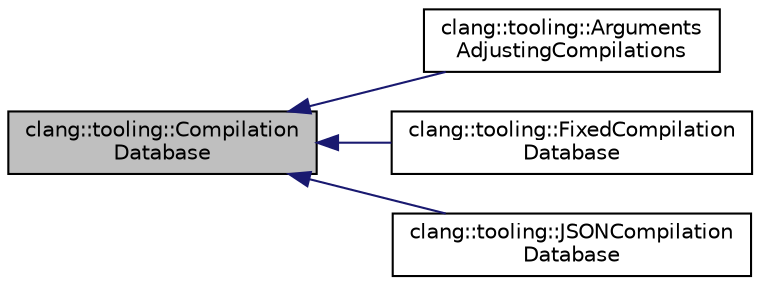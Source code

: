 digraph "clang::tooling::CompilationDatabase"
{
 // LATEX_PDF_SIZE
  bgcolor="transparent";
  edge [fontname="Helvetica",fontsize="10",labelfontname="Helvetica",labelfontsize="10"];
  node [fontname="Helvetica",fontsize="10",shape=record];
  rankdir="LR";
  Node1 [label="clang::tooling::Compilation\lDatabase",height=0.2,width=0.4,color="black", fillcolor="grey75", style="filled", fontcolor="black",tooltip="Interface for compilation databases."];
  Node1 -> Node2 [dir="back",color="midnightblue",fontsize="10",style="solid",fontname="Helvetica"];
  Node2 [label="clang::tooling::Arguments\lAdjustingCompilations",height=0.2,width=0.4,color="black",URL="$classclang_1_1tooling_1_1ArgumentsAdjustingCompilations.html",tooltip=" "];
  Node1 -> Node3 [dir="back",color="midnightblue",fontsize="10",style="solid",fontname="Helvetica"];
  Node3 [label="clang::tooling::FixedCompilation\lDatabase",height=0.2,width=0.4,color="black",URL="$classclang_1_1tooling_1_1FixedCompilationDatabase.html",tooltip="A compilation database that returns a single compile command line."];
  Node1 -> Node4 [dir="back",color="midnightblue",fontsize="10",style="solid",fontname="Helvetica"];
  Node4 [label="clang::tooling::JSONCompilation\lDatabase",height=0.2,width=0.4,color="black",URL="$classclang_1_1tooling_1_1JSONCompilationDatabase.html",tooltip=" "];
}
